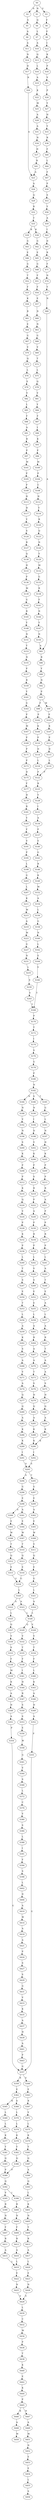 strict digraph  {
	S0 -> S1 [ label = N ];
	S0 -> S2 [ label = N ];
	S0 -> S3 [ label = V ];
	S1 -> S4 [ label = Q ];
	S2 -> S5 [ label = S ];
	S3 -> S6 [ label = F ];
	S4 -> S7 [ label = L ];
	S5 -> S8 [ label = A ];
	S6 -> S9 [ label = F ];
	S7 -> S10 [ label = A ];
	S8 -> S11 [ label = A ];
	S9 -> S12 [ label = I ];
	S10 -> S13 [ label = Q ];
	S11 -> S14 [ label = N ];
	S12 -> S15 [ label = K ];
	S13 -> S16 [ label = L ];
	S14 -> S17 [ label = H ];
	S15 -> S18 [ label = P ];
	S16 -> S19 [ label = A ];
	S17 -> S20 [ label = R ];
	S18 -> S21 [ label = V ];
	S19 -> S22 [ label = K ];
	S20 -> S23 [ label = A ];
	S21 -> S24 [ label = P ];
	S22 -> S25 [ label = M ];
	S23 -> S26 [ label = A ];
	S24 -> S27 [ label = Y ];
	S25 -> S28 [ label = A ];
	S26 -> S29 [ label = Q ];
	S27 -> S30 [ label = H ];
	S28 -> S31 [ label = A ];
	S29 -> S32 [ label = R ];
	S30 -> S33 [ label = Y ];
	S31 -> S34 [ label = N ];
	S32 -> S35 [ label = T ];
	S33 -> S36 [ label = R ];
	S34 -> S37 [ label = H ];
	S35 -> S38 [ label = K ];
	S35 -> S39 [ label = R ];
	S36 -> S40 [ label = F ];
	S37 -> S41 [ label = R ];
	S38 -> S42 [ label = G ];
	S39 -> S43 [ label = G ];
	S40 -> S44 [ label = L ];
	S41 -> S23 [ label = A ];
	S42 -> S45 [ label = E ];
	S43 -> S46 [ label = E ];
	S44 -> S47 [ label = F ];
	S45 -> S48 [ label = G ];
	S46 -> S49 [ label = G ];
	S47 -> S50 [ label = P ];
	S48 -> S51 [ label = F ];
	S49 -> S52 [ label = T ];
	S50 -> S53 [ label = S ];
	S51 -> S54 [ label = F ];
	S52 -> S55 [ label = F ];
	S53 -> S56 [ label = Y ];
	S54 -> S57 [ label = E ];
	S55 -> S58 [ label = K ];
	S56 -> S59 [ label = A ];
	S57 -> S60 [ label = N ];
	S58 -> S61 [ label = R ];
	S59 -> S62 [ label = I ];
	S60 -> S63 [ label = N ];
	S61 -> S64 [ label = E ];
	S62 -> S65 [ label = D ];
	S63 -> S66 [ label = G ];
	S64 -> S67 [ label = G ];
	S65 -> S68 [ label = R ];
	S66 -> S69 [ label = V ];
	S67 -> S70 [ label = V ];
	S68 -> S71 [ label = F ];
	S69 -> S72 [ label = T ];
	S70 -> S73 [ label = Q ];
	S71 -> S74 [ label = N ];
	S72 -> S75 [ label = L ];
	S73 -> S76 [ label = L ];
	S74 -> S77 [ label = Y ];
	S75 -> S78 [ label = Q ];
	S76 -> S79 [ label = E ];
	S77 -> S80 [ label = N ];
	S78 -> S81 [ label = V ];
	S79 -> S82 [ label = V ];
	S80 -> S83 [ label = A ];
	S81 -> S84 [ label = Y ];
	S82 -> S85 [ label = L ];
	S83 -> S86 [ label = R ];
	S84 -> S87 [ label = F ];
	S85 -> S88 [ label = F ];
	S86 -> S89 [ label = Y ];
	S87 -> S90 [ label = I ];
	S88 -> S91 [ label = A ];
	S89 -> S92 [ label = N ];
	S90 -> S93 [ label = K ];
	S91 -> S94 [ label = R ];
	S92 -> S95 [ label = P ];
	S93 -> S96 [ label = P ];
	S94 -> S97 [ label = P ];
	S95 -> S98 [ label = F ];
	S95 -> S99 [ label = M ];
	S96 -> S100 [ label = M ];
	S97 -> S101 [ label = M ];
	S98 -> S102 [ label = P ];
	S99 -> S103 [ label = P ];
	S100 -> S104 [ label = P ];
	S101 -> S105 [ label = P ];
	S102 -> S106 [ label = K ];
	S103 -> S107 [ label = K ];
	S104 -> S108 [ label = C ];
	S105 -> S109 [ label = P ];
	S106 -> S110 [ label = P ];
	S107 -> S111 [ label = P ];
	S108 -> S112 [ label = H ];
	S109 -> S113 [ label = H ];
	S110 -> S114 [ label = D ];
	S111 -> S115 [ label = D ];
	S112 -> S116 [ label = Y ];
	S113 -> S117 [ label = H ];
	S114 -> S118 [ label = L ];
	S115 -> S119 [ label = L ];
	S116 -> S120 [ label = R ];
	S117 -> S121 [ label = Y ];
	S118 -> S122 [ label = P ];
	S119 -> S122 [ label = P ];
	S120 -> S123 [ label = Q ];
	S121 -> S124 [ label = S ];
	S122 -> S125 [ label = R ];
	S123 -> S126 [ label = N ];
	S124 -> S127 [ label = R ];
	S125 -> S128 [ label = Y ];
	S126 -> S129 [ label = Y ];
	S127 -> S130 [ label = Q ];
	S128 -> S131 [ label = I ];
	S129 -> S132 [ label = M ];
	S130 -> S133 [ label = H ];
	S131 -> S134 [ label = A ];
	S132 -> S135 [ label = G ];
	S133 -> S136 [ label = P ];
	S134 -> S137 [ label = P ];
	S135 -> S138 [ label = R ];
	S136 -> S139 [ label = M ];
	S137 -> S140 [ label = E ];
	S138 -> S141 [ label = F ];
	S139 -> S142 [ label = G ];
	S140 -> S143 [ label = G ];
	S141 -> S144 [ label = N ];
	S142 -> S145 [ label = R ];
	S143 -> S146 [ label = R ];
	S144 -> S147 [ label = Y ];
	S145 -> S148 [ label = Y ];
	S146 -> S149 [ label = K ];
	S147 -> S150 [ label = N ];
	S148 -> S151 [ label = N ];
	S149 -> S152 [ label = M ];
	S150 -> S83 [ label = A ];
	S151 -> S153 [ label = Y ];
	S152 -> S154 [ label = A ];
	S153 -> S155 [ label = N ];
	S154 -> S156 [ label = L ];
	S155 -> S157 [ label = P ];
	S156 -> S158 [ label = G ];
	S157 -> S159 [ label = R ];
	S158 -> S160 [ label = N ];
	S159 -> S161 [ label = Y ];
	S160 -> S162 [ label = L ];
	S161 -> S163 [ label = G ];
	S162 -> S164 [ label = E ];
	S163 -> S165 [ label = P ];
	S164 -> S166 [ label = V ];
	S165 -> S167 [ label = M ];
	S166 -> S168 [ label = T ];
	S167 -> S169 [ label = P ];
	S168 -> S170 [ label = P ];
	S169 -> S171 [ label = P ];
	S170 -> S172 [ label = T ];
	S171 -> S173 [ label = P ];
	S172 -> S174 [ label = I ];
	S173 -> S175 [ label = D ];
	S174 -> S176 [ label = S ];
	S175 -> S177 [ label = F ];
	S176 -> S178 [ label = G ];
	S177 -> S179 [ label = H ];
	S178 -> S180 [ label = P ];
	S179 -> S181 [ label = R ];
	S180 -> S182 [ label = N ];
	S181 -> S183 [ label = Y ];
	S182 -> S184 [ label = N ];
	S182 -> S185 [ label = T ];
	S182 -> S186 [ label = S ];
	S183 -> S187 [ label = F ];
	S184 -> S188 [ label = N ];
	S185 -> S189 [ label = G ];
	S186 -> S190 [ label = N ];
	S187 -> S191 [ label = V ];
	S188 -> S192 [ label = V ];
	S189 -> S193 [ label = L ];
	S190 -> S194 [ label = I ];
	S191 -> S195 [ label = P ];
	S192 -> S196 [ label = N ];
	S193 -> S197 [ label = N ];
	S194 -> S198 [ label = D ];
	S195 -> S199 [ label = L ];
	S196 -> S200 [ label = S ];
	S197 -> S201 [ label = H ];
	S198 -> S202 [ label = V ];
	S199 -> S203 [ label = G ];
	S200 -> S204 [ label = K ];
	S201 -> S205 [ label = K ];
	S202 -> S206 [ label = K ];
	S203 -> S207 [ label = L ];
	S204 -> S208 [ label = P ];
	S205 -> S209 [ label = P ];
	S206 -> S210 [ label = P ];
	S207 -> S211 [ label = K ];
	S208 -> S212 [ label = P ];
	S209 -> S213 [ label = P ];
	S210 -> S214 [ label = S ];
	S211 -> S215 [ label = M ];
	S212 -> S216 [ label = K ];
	S213 -> S217 [ label = R ];
	S214 -> S218 [ label = R ];
	S215 -> S219 [ label = A ];
	S216 -> S220 [ label = Q ];
	S217 -> S221 [ label = A ];
	S218 -> S222 [ label = P ];
	S219 -> S223 [ label = M ];
	S220 -> S224 [ label = V ];
	S221 -> S225 [ label = P ];
	S222 -> S226 [ label = A ];
	S223 -> S227 [ label = G ];
	S224 -> S228 [ label = P ];
	S225 -> S229 [ label = P ];
	S226 -> S230 [ label = P ];
	S227 -> S231 [ label = N ];
	S228 -> S232 [ label = K ];
	S229 -> S233 [ label = R ];
	S230 -> S234 [ label = R ];
	S231 -> S235 [ label = L ];
	S232 -> S236 [ label = P ];
	S233 -> S237 [ label = P ];
	S234 -> S238 [ label = P ];
	S235 -> S239 [ label = E ];
	S236 -> S240 [ label = L ];
	S237 -> S241 [ label = L ];
	S238 -> S242 [ label = L ];
	S239 -> S243 [ label = V ];
	S240 -> S244 [ label = T ];
	S241 -> S245 [ label = A ];
	S242 -> S246 [ label = V ];
	S243 -> S168 [ label = T ];
	S244 -> S247 [ label = S ];
	S245 -> S248 [ label = T ];
	S246 -> S249 [ label = S ];
	S247 -> S250 [ label = E ];
	S248 -> S251 [ label = E ];
	S249 -> S252 [ label = E ];
	S250 -> S253 [ label = T ];
	S251 -> S254 [ label = A ];
	S252 -> S255 [ label = E ];
	S253 -> S256 [ label = L ];
	S254 -> S257 [ label = L ];
	S255 -> S258 [ label = L ];
	S256 -> S259 [ label = A ];
	S257 -> S260 [ label = A ];
	S258 -> S261 [ label = A ];
	S259 -> S262 [ label = K ];
	S260 -> S263 [ label = R ];
	S261 -> S264 [ label = R ];
	S262 -> S265 [ label = S ];
	S263 -> S266 [ label = T ];
	S264 -> S267 [ label = A ];
	S265 -> S268 [ label = A ];
	S266 -> S269 [ label = A ];
	S267 -> S270 [ label = A ];
	S268 -> S271 [ label = V ];
	S269 -> S272 [ label = A ];
	S270 -> S273 [ label = T ];
	S271 -> S274 [ label = A ];
	S272 -> S275 [ label = S ];
	S273 -> S276 [ label = S ];
	S274 -> S277 [ label = Q ];
	S275 -> S278 [ label = H ];
	S276 -> S279 [ label = H ];
	S277 -> S280 [ label = Q ];
	S278 -> S281 [ label = Q ];
	S279 -> S282 [ label = Q ];
	S280 -> S283 [ label = A ];
	S281 -> S284 [ label = A ];
	S282 -> S285 [ label = A ];
	S283 -> S286 [ label = K ];
	S284 -> S287 [ label = K ];
	S285 -> S288 [ label = K ];
	S286 -> S289 [ label = K ];
	S287 -> S290 [ label = K ];
	S288 -> S290 [ label = K ];
	S289 -> S291 [ label = I ];
	S290 -> S292 [ label = I ];
	S291 -> S293 [ label = S ];
	S292 -> S293 [ label = S ];
	S293 -> S294 [ label = S ];
	S293 -> S295 [ label = T ];
	S294 -> S296 [ label = G ];
	S295 -> S297 [ label = G ];
	S296 -> S298 [ label = E ];
	S297 -> S299 [ label = E ];
	S298 -> S300 [ label = S ];
	S298 -> S301 [ label = A ];
	S299 -> S302 [ label = A ];
	S300 -> S303 [ label = E ];
	S301 -> S304 [ label = E ];
	S302 -> S305 [ label = E ];
	S303 -> S306 [ label = W ];
	S304 -> S307 [ label = W ];
	S305 -> S308 [ label = W ];
	S306 -> S309 [ label = T ];
	S307 -> S310 [ label = T ];
	S308 -> S311 [ label = V ];
	S309 -> S312 [ label = Q ];
	S310 -> S313 [ label = Q ];
	S311 -> S314 [ label = Q ];
	S312 -> S315 [ label = E ];
	S313 -> S316 [ label = E ];
	S314 -> S317 [ label = E ];
	S315 -> S318 [ label = G ];
	S316 -> S318 [ label = G ];
	S317 -> S319 [ label = G ];
	S318 -> S320 [ label = L ];
	S319 -> S321 [ label = L ];
	S320 -> S322 [ label = S ];
	S320 -> S323 [ label = A ];
	S321 -> S324 [ label = A ];
	S322 -> S325 [ label = L ];
	S323 -> S326 [ label = L ];
	S324 -> S326 [ label = L ];
	S325 -> S327 [ label = Q ];
	S326 -> S328 [ label = E ];
	S326 -> S329 [ label = Q ];
	S327 -> S330 [ label = V ];
	S328 -> S331 [ label = V ];
	S329 -> S332 [ label = V ];
	S330 -> S333 [ label = S ];
	S331 -> S334 [ label = T ];
	S332 -> S335 [ label = T ];
	S333 -> S336 [ label = F ];
	S334 -> S337 [ label = F ];
	S335 -> S338 [ label = F ];
	S336 -> S339 [ label = M ];
	S337 -> S340 [ label = L ];
	S338 -> S341 [ label = I ];
	S339 -> S342 [ label = K ];
	S340 -> S343 [ label = K ];
	S341 -> S344 [ label = H ];
	S342 -> S345 [ label = A ];
	S343 -> S346 [ label = A ];
	S344 -> S347 [ label = R ];
	S345 -> S348 [ label = H ];
	S346 -> S349 [ label = H ];
	S347 -> S350 [ label = S ];
	S348 -> S351 [ label = A ];
	S349 -> S352 [ label = A ];
	S350 -> S353 [ label = S ];
	S351 -> S354 [ label = P ];
	S352 -> S355 [ label = P ];
	S353 -> S356 [ label = E ];
	S354 -> S357 [ label = G ];
	S355 -> S357 [ label = G ];
	S356 -> S358 [ label = W ];
	S357 -> S359 [ label = R ];
	S357 -> S360 [ label = E ];
	S358 -> S361 [ label = G ];
	S359 -> S362 [ label = E ];
	S360 -> S363 [ label = E ];
	S361 -> S364 [ label = V ];
	S362 -> S365 [ label = R ];
	S362 -> S366 [ label = S ];
	S363 -> S367 [ label = R ];
	S364 -> S368 [ label = S ];
	S365 -> S369 [ label = L ];
	S366 -> S370 [ label = L ];
	S367 -> S371 [ label = V ];
	S368 -> S372 [ label = L ];
	S369 -> S373 [ label = L ];
	S370 -> S374 [ label = L ];
	S371 -> S375 [ label = L ];
	S372 -> S376 [ label = C ];
	S373 -> S377 [ label = K ];
	S374 -> S378 [ label = K ];
	S375 -> S379 [ label = K ];
	S376 -> S380 [ label = V ];
	S377 -> S381 [ label = Y ];
	S378 -> S382 [ label = Y ];
	S379 -> S383 [ label = Y ];
	S380 -> S384 [ label = S ];
	S381 -> S385 [ label = Q ];
	S382 -> S386 [ label = Q ];
	S383 -> S387 [ label = Q ];
	S384 -> S388 [ label = L ];
	S385 -> S389 [ label = P ];
	S386 -> S389 [ label = P ];
	S387 -> S390 [ label = A ];
	S388 -> S391 [ label = I ];
	S389 -> S392 [ label = Q ];
	S390 -> S393 [ label = Q ];
	S391 -> S394 [ label = F ];
	S392 -> S395 [ label = V ];
	S392 -> S396 [ label = I ];
	S393 -> S397 [ label = L ];
	S394 -> S398 [ label = S ];
	S395 -> S399 [ label = R ];
	S396 -> S400 [ label = R ];
	S397 -> S401 [ label = K ];
	S398 -> S402 [ label = L ];
	S399 -> S403 [ label = N ];
	S400 -> S404 [ label = N ];
	S401 -> S405 [ label = N ];
	S402 -> S406 [ label = D ];
	S403 -> S407 [ label = F ];
	S404 -> S408 [ label = F ];
	S405 -> S409 [ label = Y ];
	S406 -> S410 [ label = A ];
	S407 -> S411 [ label = R ];
	S408 -> S412 [ label = R ];
	S409 -> S413 [ label = R ];
	S410 -> S414 [ label = W ];
	S411 -> S415 [ label = A ];
	S412 -> S416 [ label = A ];
	S413 -> S417 [ label = A ];
	S414 -> S418 [ label = A ];
	S415 -> S419 [ label = L ];
	S416 -> S419 [ label = L ];
	S417 -> S420 [ label = L ];
	S418 -> S421 [ label = A ];
	S419 -> S422 [ label = E ];
	S420 -> S423 [ label = E ];
	S421 -> S424 [ label = P ];
	S422 -> S425 [ label = N ];
	S423 -> S426 [ label = N ];
	S424 -> S427 [ label = S ];
	S425 -> S428 [ label = V ];
	S426 -> S428 [ label = V ];
	S427 -> S429 [ label = S ];
	S428 -> S430 [ label = L ];
	S429 -> S431 [ label = G ];
	S430 -> S432 [ label = C ];
	S431 -> S433 [ label = V ];
	S432 -> S434 [ label = M ];
	S433 -> S435 [ label = K ];
	S434 -> S436 [ label = P ];
	S435 -> S437 [ label = A ];
	S436 -> S438 [ label = T ];
	S437 -> S439 [ label = H ];
	S438 -> S440 [ label = K ];
	S439 -> S441 [ label = A ];
	S440 -> S442 [ label = E ];
	S441 -> S443 [ label = P ];
	S442 -> S444 [ label = K ];
	S443 -> S357 [ label = G ];
	S444 -> S445 [ label = P ];
	S445 -> S446 [ label = K ];
	S445 -> S447 [ label = N ];
	S446 -> S448 [ label = A ];
	S447 -> S449 [ label = A ];
	S448 -> S450 [ label = M ];
	S449 -> S451 [ label = M ];
	S451 -> S452 [ label = N ];
	S452 -> S453 [ label = E ];
	S453 -> S454 [ label = E ];
	S454 -> S455 [ label = L ];
	S455 -> S456 [ label = S ];
}
